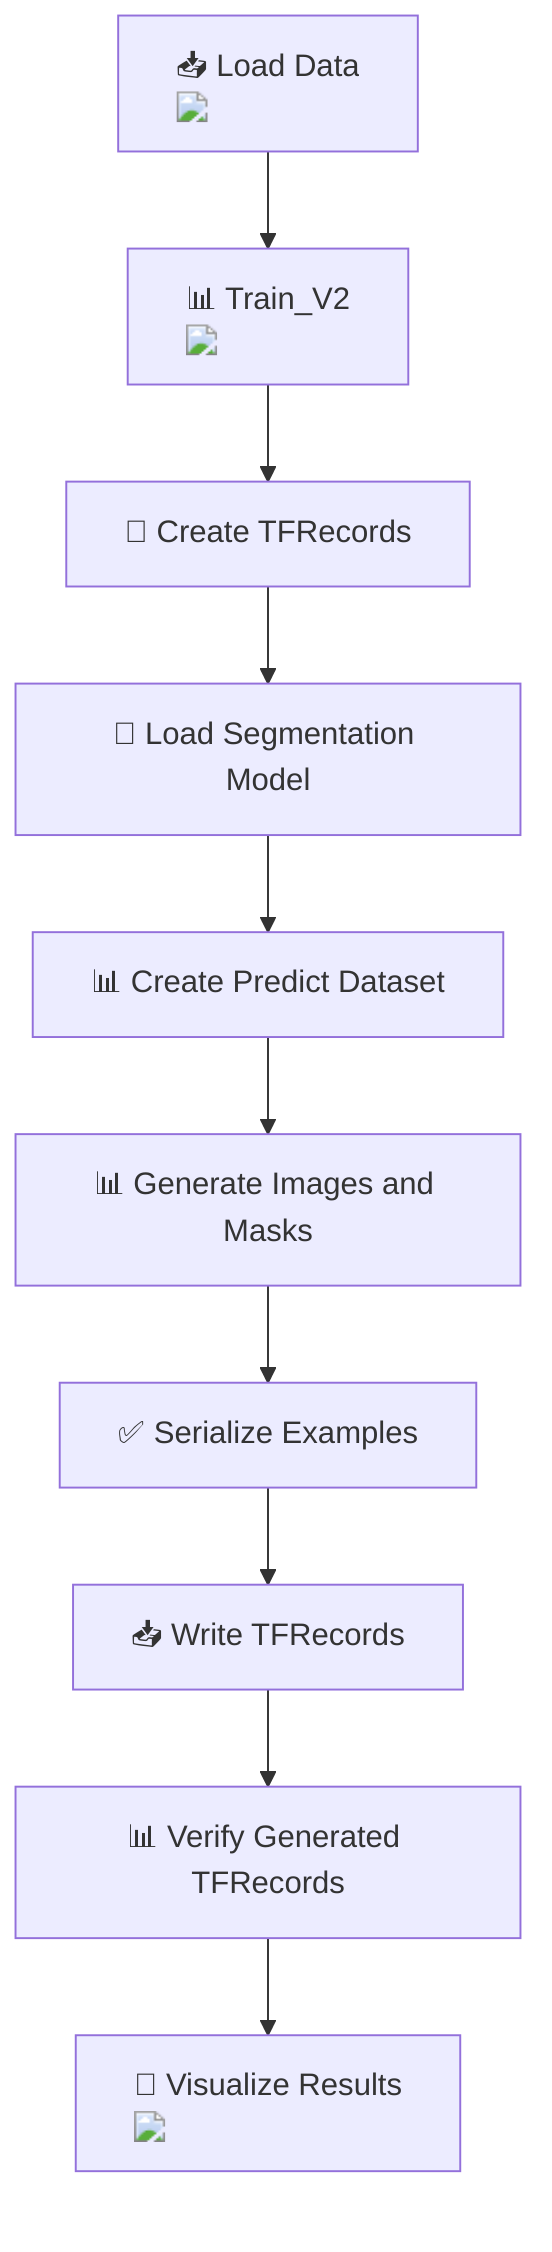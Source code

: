 graph TD;
    A["📥 Load Data <img src='icons/file.svg'/>"] --> B["📊 Train_V2 <img src='table.svg'/>"];
    B --> C["📁 Create TFRecords"];
    C --> D["🧠 Load Segmentation Model"];
    D --> E["📊 Create Predict Dataset"];
    E --> F["📊 Generate Images and Masks"];
    F --> G["✅ Serialize Examples"];
    G --> H["📥 Write TFRecords"];
    H --> I["📊 Verify Generated TFRecords"];
    I --> J["🚀 Visualize Results <img src='dummy_plots/scatter_plot_template.svg'/>"];
